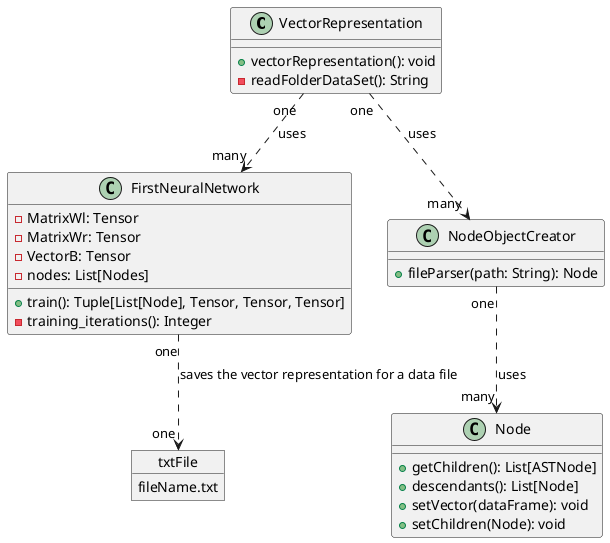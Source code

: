 @startuml Vector_representation-model

class VectorRepresentation {
    + vectorRepresentation(): void
    - readFolderDataSet(): String
}


class FirstNeuralNetwork {
    - MatrixWl: Tensor
    - MatrixWr: Tensor
    - VectorB: Tensor
    - nodes: List[Nodes]
    + train(): Tuple[List[Node], Tensor, Tensor, Tensor]
    - training_iterations(): Integer
}


class Node {

    + getChildren(): List[ASTNode]
    + descendants(): List[Node]
    + setVector(dataFrame): void
    + setChildren(Node): void
}


class NodeObjectCreator {
    + fileParser(path: String): Node
}

object txtFile {
    fileName.txt
}


VectorRepresentation "one" ..> "many" FirstNeuralNetwork : uses
VectorRepresentation "one" ..> "many" NodeObjectCreator : uses
NodeObjectCreator "one"..> "many" Node : uses

FirstNeuralNetwork "one" ..> "one" txtFile: saves the vector representation for a data file


@enduml